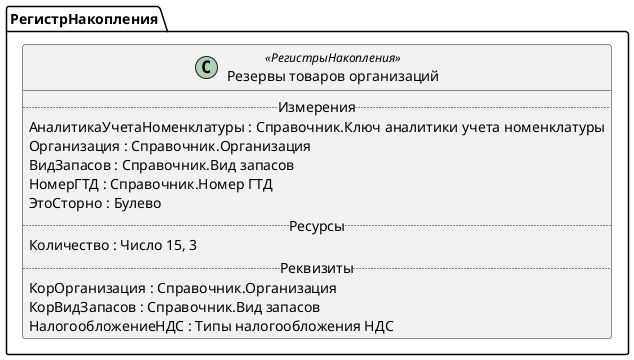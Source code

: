 ﻿@startuml РезервыТоваровОрганизаций
'!include templates.wsd
'..\include templates.wsd
class РегистрНакопления.РезервыТоваровОрганизаций as "Резервы товаров организаций" <<РегистрыНакопления>>
{
..Измерения..
АналитикаУчетаНоменклатуры : Справочник.Ключ аналитики учета номенклатуры
Организация : Справочник.Организация
ВидЗапасов : Справочник.Вид запасов
НомерГТД : Справочник.Номер ГТД
ЭтоСторно : Булево
..Ресурсы..
Количество : Число 15, 3
..Реквизиты..
КорОрганизация : Справочник.Организация
КорВидЗапасов : Справочник.Вид запасов
НалогообложениеНДС : Типы налогообложения НДС
}
@enduml

